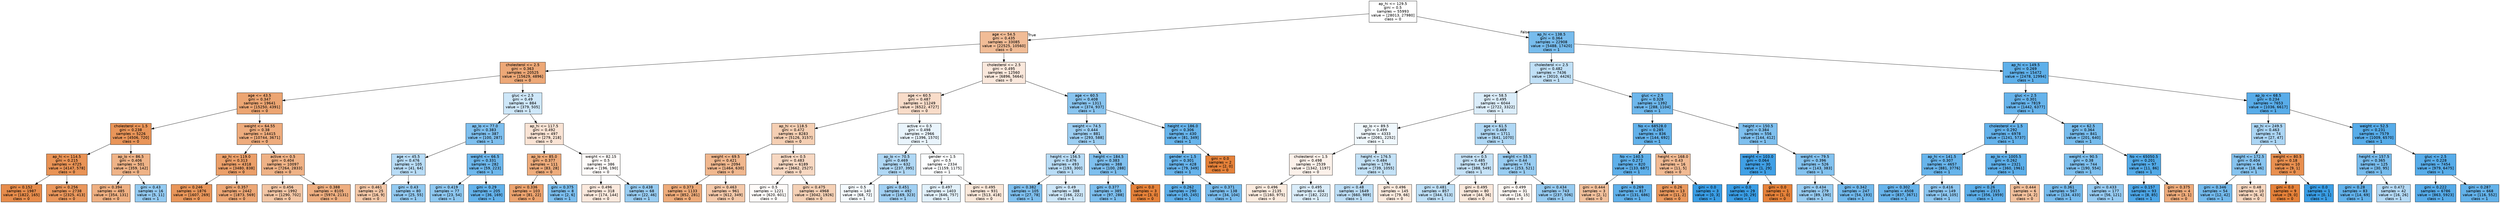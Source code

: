 digraph Tree {
node [shape=box, style="filled", color="black", fontname="helvetica"] ;
edge [fontname="helvetica"] ;
0 [label="ap_hi <= 129.5\ngini = 0.5\nsamples = 55993\nvalue = [28013, 27980]\nclass = 0", fillcolor="#ffffff"] ;
1 [label="age <= 54.5\ngini = 0.435\nsamples = 33085\nvalue = [22525, 10560]\nclass = 0", fillcolor="#f1bc96"] ;
0 -> 1 [labeldistance=2.5, labelangle=45, headlabel="True"] ;
2 [label="cholesterol <= 2.5\ngini = 0.363\nsamples = 20525\nvalue = [15629, 4896]\nclass = 0", fillcolor="#eda877"] ;
1 -> 2 ;
3 [label="age <= 43.5\ngini = 0.347\nsamples = 19641\nvalue = [15250, 4391]\nclass = 0", fillcolor="#eca572"] ;
2 -> 3 ;
4 [label="cholesterol <= 1.5\ngini = 0.238\nsamples = 5226\nvalue = [4506, 720]\nclass = 0", fillcolor="#e99559"] ;
3 -> 4 ;
5 [label="ap_hi <= 114.5\ngini = 0.215\nsamples = 4725\nvalue = [4147, 578]\nclass = 0", fillcolor="#e99355"] ;
4 -> 5 ;
6 [label="gini = 0.152\nsamples = 1987\nvalue = [1822, 165]\nclass = 0", fillcolor="#e78c4b"] ;
5 -> 6 ;
7 [label="gini = 0.256\nsamples = 2738\nvalue = [2325, 413]\nclass = 0", fillcolor="#ea975c"] ;
5 -> 7 ;
8 [label="ap_lo <= 86.5\ngini = 0.406\nsamples = 501\nvalue = [359, 142]\nclass = 0", fillcolor="#efb387"] ;
4 -> 8 ;
9 [label="gini = 0.394\nsamples = 485\nvalue = [354, 131]\nclass = 0", fillcolor="#efb082"] ;
8 -> 9 ;
10 [label="gini = 0.43\nsamples = 16\nvalue = [5, 11]\nclass = 1", fillcolor="#93caf1"] ;
8 -> 10 ;
11 [label="weight <= 64.55\ngini = 0.38\nsamples = 14415\nvalue = [10744, 3671]\nclass = 0", fillcolor="#eeac7d"] ;
3 -> 11 ;
12 [label="ap_hi <= 119.0\ngini = 0.313\nsamples = 4318\nvalue = [3480, 838]\nclass = 0", fillcolor="#eb9f69"] ;
11 -> 12 ;
13 [label="gini = 0.246\nsamples = 1876\nvalue = [1607, 269]\nclass = 0", fillcolor="#e9965a"] ;
12 -> 13 ;
14 [label="gini = 0.357\nsamples = 2442\nvalue = [1873, 569]\nclass = 0", fillcolor="#eda775"] ;
12 -> 14 ;
15 [label="active <= 0.5\ngini = 0.404\nsamples = 10097\nvalue = [7264, 2833]\nclass = 0", fillcolor="#efb286"] ;
11 -> 15 ;
16 [label="gini = 0.456\nsamples = 1992\nvalue = [1290, 702]\nclass = 0", fillcolor="#f3c6a5"] ;
15 -> 16 ;
17 [label="gini = 0.388\nsamples = 8105\nvalue = [5974, 2131]\nclass = 0", fillcolor="#eeae80"] ;
15 -> 17 ;
18 [label="gluc <= 2.5\ngini = 0.49\nsamples = 884\nvalue = [379, 505]\nclass = 1", fillcolor="#cee7f9"] ;
2 -> 18 ;
19 [label="ap_lo <= 77.0\ngini = 0.383\nsamples = 387\nvalue = [100, 287]\nclass = 1", fillcolor="#7ebfee"] ;
18 -> 19 ;
20 [label="age <= 45.5\ngini = 0.476\nsamples = 105\nvalue = [41, 64]\nclass = 1", fillcolor="#b8dcf6"] ;
19 -> 20 ;
21 [label="gini = 0.461\nsamples = 25\nvalue = [16, 9]\nclass = 0", fillcolor="#f4c8a8"] ;
20 -> 21 ;
22 [label="gini = 0.43\nsamples = 80\nvalue = [25, 55]\nclass = 1", fillcolor="#93caf1"] ;
20 -> 22 ;
23 [label="weight <= 66.5\ngini = 0.331\nsamples = 282\nvalue = [59, 223]\nclass = 1", fillcolor="#6db7ec"] ;
19 -> 23 ;
24 [label="gini = 0.419\nsamples = 77\nvalue = [23, 54]\nclass = 1", fillcolor="#8dc7f0"] ;
23 -> 24 ;
25 [label="gini = 0.29\nsamples = 205\nvalue = [36, 169]\nclass = 1", fillcolor="#63b2eb"] ;
23 -> 25 ;
26 [label="ap_hi <= 117.5\ngini = 0.492\nsamples = 497\nvalue = [279, 218]\nclass = 0", fillcolor="#f9e3d4"] ;
18 -> 26 ;
27 [label="ap_lo <= 85.0\ngini = 0.377\nsamples = 111\nvalue = [83, 28]\nclass = 0", fillcolor="#eeac7c"] ;
26 -> 27 ;
28 [label="gini = 0.336\nsamples = 103\nvalue = [81, 22]\nclass = 0", fillcolor="#eca36f"] ;
27 -> 28 ;
29 [label="gini = 0.375\nsamples = 8\nvalue = [2, 6]\nclass = 1", fillcolor="#7bbeee"] ;
27 -> 29 ;
30 [label="weight <= 82.15\ngini = 0.5\nsamples = 386\nvalue = [196, 190]\nclass = 0", fillcolor="#fefbf9"] ;
26 -> 30 ;
31 [label="gini = 0.496\nsamples = 318\nvalue = [174, 144]\nclass = 0", fillcolor="#fbe9dd"] ;
30 -> 31 ;
32 [label="gini = 0.438\nsamples = 68\nvalue = [22, 46]\nclass = 1", fillcolor="#98ccf1"] ;
30 -> 32 ;
33 [label="cholesterol <= 2.5\ngini = 0.495\nsamples = 12560\nvalue = [6896, 5664]\nclass = 0", fillcolor="#fae8dc"] ;
1 -> 33 ;
34 [label="age <= 60.5\ngini = 0.487\nsamples = 11249\nvalue = [6522, 4727]\nclass = 0", fillcolor="#f8dcc9"] ;
33 -> 34 ;
35 [label="ap_hi <= 118.5\ngini = 0.472\nsamples = 8283\nvalue = [5126, 3157]\nclass = 0", fillcolor="#f5cfb3"] ;
34 -> 35 ;
36 [label="weight <= 69.5\ngini = 0.421\nsamples = 2094\nvalue = [1464, 630]\nclass = 0", fillcolor="#f0b78e"] ;
35 -> 36 ;
37 [label="gini = 0.373\nsamples = 1133\nvalue = [852, 281]\nclass = 0", fillcolor="#eeab7a"] ;
36 -> 37 ;
38 [label="gini = 0.463\nsamples = 961\nvalue = [612, 349]\nclass = 0", fillcolor="#f4c9aa"] ;
36 -> 38 ;
39 [label="active <= 0.5\ngini = 0.483\nsamples = 6189\nvalue = [3662, 2527]\nclass = 0", fillcolor="#f7d8c2"] ;
35 -> 39 ;
40 [label="gini = 0.5\nsamples = 1221\nvalue = [620, 601]\nclass = 0", fillcolor="#fefbf9"] ;
39 -> 40 ;
41 [label="gini = 0.475\nsamples = 4968\nvalue = [3042, 1926]\nclass = 0", fillcolor="#f5d1b6"] ;
39 -> 41 ;
42 [label="active <= 0.5\ngini = 0.498\nsamples = 2966\nvalue = [1396, 1570]\nclass = 1", fillcolor="#e9f4fc"] ;
34 -> 42 ;
43 [label="ap_lo <= 70.5\ngini = 0.469\nsamples = 632\nvalue = [237, 395]\nclass = 1", fillcolor="#b0d8f5"] ;
42 -> 43 ;
44 [label="gini = 0.5\nsamples = 140\nvalue = [68, 72]\nclass = 1", fillcolor="#f4fafe"] ;
43 -> 44 ;
45 [label="gini = 0.451\nsamples = 492\nvalue = [169, 323]\nclass = 1", fillcolor="#a1d0f3"] ;
43 -> 45 ;
46 [label="gender <= 1.5\ngini = 0.5\nsamples = 2334\nvalue = [1159, 1175]\nclass = 1", fillcolor="#fcfeff"] ;
42 -> 46 ;
47 [label="gini = 0.497\nsamples = 1403\nvalue = [646, 757]\nclass = 1", fillcolor="#e2f1fb"] ;
46 -> 47 ;
48 [label="gini = 0.495\nsamples = 931\nvalue = [513, 418]\nclass = 0", fillcolor="#fae8da"] ;
46 -> 48 ;
49 [label="age <= 60.5\ngini = 0.408\nsamples = 1311\nvalue = [374, 937]\nclass = 1", fillcolor="#88c4ef"] ;
33 -> 49 ;
50 [label="weight <= 74.5\ngini = 0.444\nsamples = 881\nvalue = [293, 588]\nclass = 1", fillcolor="#9ccef2"] ;
49 -> 50 ;
51 [label="height <= 156.5\ngini = 0.476\nsamples = 493\nvalue = [193, 300]\nclass = 1", fillcolor="#b8dcf6"] ;
50 -> 51 ;
52 [label="gini = 0.382\nsamples = 105\nvalue = [27, 78]\nclass = 1", fillcolor="#7ebfee"] ;
51 -> 52 ;
53 [label="gini = 0.49\nsamples = 388\nvalue = [166, 222]\nclass = 1", fillcolor="#cde6f8"] ;
51 -> 53 ;
54 [label="height <= 184.5\ngini = 0.383\nsamples = 388\nvalue = [100, 288]\nclass = 1", fillcolor="#7ebfee"] ;
50 -> 54 ;
55 [label="gini = 0.377\nsamples = 385\nvalue = [97, 288]\nclass = 1", fillcolor="#7cbeee"] ;
54 -> 55 ;
56 [label="gini = 0.0\nsamples = 3\nvalue = [3, 0]\nclass = 0", fillcolor="#e58139"] ;
54 -> 56 ;
57 [label="height <= 186.0\ngini = 0.306\nsamples = 430\nvalue = [81, 349]\nclass = 1", fillcolor="#67b4eb"] ;
49 -> 57 ;
58 [label="gender <= 1.5\ngini = 0.301\nsamples = 428\nvalue = [79, 349]\nclass = 1", fillcolor="#66b3eb"] ;
57 -> 58 ;
59 [label="gini = 0.262\nsamples = 290\nvalue = [45, 245]\nclass = 1", fillcolor="#5dafea"] ;
58 -> 59 ;
60 [label="gini = 0.371\nsamples = 138\nvalue = [34, 104]\nclass = 1", fillcolor="#7abdee"] ;
58 -> 60 ;
61 [label="gini = 0.0\nsamples = 2\nvalue = [2, 0]\nclass = 0", fillcolor="#e58139"] ;
57 -> 61 ;
62 [label="ap_hi <= 138.5\ngini = 0.364\nsamples = 22908\nvalue = [5488, 17420]\nclass = 1", fillcolor="#77bced"] ;
0 -> 62 [labeldistance=2.5, labelangle=-45, headlabel="False"] ;
63 [label="cholesterol <= 2.5\ngini = 0.482\nsamples = 7436\nvalue = [3010, 4426]\nclass = 1", fillcolor="#c0e0f7"] ;
62 -> 63 ;
64 [label="age <= 58.5\ngini = 0.495\nsamples = 6044\nvalue = [2722, 3322]\nclass = 1", fillcolor="#dbedfa"] ;
63 -> 64 ;
65 [label="ap_lo <= 89.5\ngini = 0.499\nsamples = 4333\nvalue = [2081, 2252]\nclass = 1", fillcolor="#f0f8fd"] ;
64 -> 65 ;
66 [label="cholesterol <= 1.5\ngini = 0.498\nsamples = 2539\nvalue = [1342, 1197]\nclass = 0", fillcolor="#fcf1ea"] ;
65 -> 66 ;
67 [label="gini = 0.496\nsamples = 2135\nvalue = [1160, 975]\nclass = 0", fillcolor="#fbebdf"] ;
66 -> 67 ;
68 [label="gini = 0.495\nsamples = 404\nvalue = [182, 222]\nclass = 1", fillcolor="#dbedfa"] ;
66 -> 68 ;
69 [label="height <= 176.5\ngini = 0.484\nsamples = 1794\nvalue = [739, 1055]\nclass = 1", fillcolor="#c4e2f7"] ;
65 -> 69 ;
70 [label="gini = 0.48\nsamples = 1649\nvalue = [660, 989]\nclass = 1", fillcolor="#bddef6"] ;
69 -> 70 ;
71 [label="gini = 0.496\nsamples = 145\nvalue = [79, 66]\nclass = 0", fillcolor="#fbeade"] ;
69 -> 71 ;
72 [label="age <= 61.5\ngini = 0.469\nsamples = 1711\nvalue = [641, 1070]\nclass = 1", fillcolor="#b0d8f5"] ;
64 -> 72 ;
73 [label="smoke <= 0.5\ngini = 0.485\nsamples = 937\nvalue = [388, 549]\nclass = 1", fillcolor="#c5e2f7"] ;
72 -> 73 ;
74 [label="gini = 0.481\nsamples = 857\nvalue = [344, 513]\nclass = 1", fillcolor="#bedff6"] ;
73 -> 74 ;
75 [label="gini = 0.495\nsamples = 80\nvalue = [44, 36]\nclass = 0", fillcolor="#fae8db"] ;
73 -> 75 ;
76 [label="weight <= 55.5\ngini = 0.44\nsamples = 774\nvalue = [253, 521]\nclass = 1", fillcolor="#99cdf2"] ;
72 -> 76 ;
77 [label="gini = 0.499\nsamples = 31\nvalue = [16, 15]\nclass = 0", fillcolor="#fdf7f3"] ;
76 -> 77 ;
78 [label="gini = 0.434\nsamples = 743\nvalue = [237, 506]\nclass = 1", fillcolor="#96cbf1"] ;
76 -> 78 ;
79 [label="gluc <= 2.5\ngini = 0.328\nsamples = 1392\nvalue = [288, 1104]\nclass = 1", fillcolor="#6db7ec"] ;
63 -> 79 ;
80 [label="No <= 68528.0\ngini = 0.285\nsamples = 836\nvalue = [144, 692]\nclass = 1", fillcolor="#62b1ea"] ;
79 -> 80 ;
81 [label="No <= 140.5\ngini = 0.272\nsamples = 820\nvalue = [133, 687]\nclass = 1", fillcolor="#5fb0ea"] ;
80 -> 81 ;
82 [label="gini = 0.444\nsamples = 3\nvalue = [2, 1]\nclass = 0", fillcolor="#f2c09c"] ;
81 -> 82 ;
83 [label="gini = 0.269\nsamples = 817\nvalue = [131, 686]\nclass = 1", fillcolor="#5fb0ea"] ;
81 -> 83 ;
84 [label="height <= 168.0\ngini = 0.43\nsamples = 16\nvalue = [11, 5]\nclass = 0", fillcolor="#f1ba93"] ;
80 -> 84 ;
85 [label="gini = 0.26\nsamples = 13\nvalue = [11, 2]\nclass = 0", fillcolor="#ea985d"] ;
84 -> 85 ;
86 [label="gini = 0.0\nsamples = 3\nvalue = [0, 3]\nclass = 1", fillcolor="#399de5"] ;
84 -> 86 ;
87 [label="height <= 150.5\ngini = 0.384\nsamples = 556\nvalue = [144, 412]\nclass = 1", fillcolor="#7ebfee"] ;
79 -> 87 ;
88 [label="weight <= 103.0\ngini = 0.064\nsamples = 30\nvalue = [1, 29]\nclass = 1", fillcolor="#40a0e6"] ;
87 -> 88 ;
89 [label="gini = 0.0\nsamples = 29\nvalue = [0, 29]\nclass = 1", fillcolor="#399de5"] ;
88 -> 89 ;
90 [label="gini = 0.0\nsamples = 1\nvalue = [1, 0]\nclass = 0", fillcolor="#e58139"] ;
88 -> 90 ;
91 [label="weight <= 79.5\ngini = 0.396\nsamples = 526\nvalue = [143, 383]\nclass = 1", fillcolor="#83c2ef"] ;
87 -> 91 ;
92 [label="gini = 0.434\nsamples = 279\nvalue = [89, 190]\nclass = 1", fillcolor="#96cbf1"] ;
91 -> 92 ;
93 [label="gini = 0.342\nsamples = 247\nvalue = [54, 193]\nclass = 1", fillcolor="#70b8ec"] ;
91 -> 93 ;
94 [label="ap_hi <= 149.5\ngini = 0.269\nsamples = 15472\nvalue = [2478, 12994]\nclass = 1", fillcolor="#5fb0ea"] ;
62 -> 94 ;
95 [label="gluc <= 2.5\ngini = 0.301\nsamples = 7819\nvalue = [1442, 6377]\nclass = 1", fillcolor="#66b3eb"] ;
94 -> 95 ;
96 [label="cholesterol <= 1.5\ngini = 0.292\nsamples = 6978\nvalue = [1241, 5737]\nclass = 1", fillcolor="#64b2eb"] ;
95 -> 96 ;
97 [label="ap_hi <= 141.5\ngini = 0.307\nsamples = 4657\nvalue = [881, 3776]\nclass = 1", fillcolor="#67b4eb"] ;
96 -> 97 ;
98 [label="gini = 0.302\nsamples = 4508\nvalue = [837, 3671]\nclass = 1", fillcolor="#66b3eb"] ;
97 -> 98 ;
99 [label="gini = 0.416\nsamples = 149\nvalue = [44, 105]\nclass = 1", fillcolor="#8cc6f0"] ;
97 -> 99 ;
100 [label="ap_lo <= 1005.5\ngini = 0.262\nsamples = 2321\nvalue = [360, 1961]\nclass = 1", fillcolor="#5dafea"] ;
96 -> 100 ;
101 [label="gini = 0.26\nsamples = 2315\nvalue = [356, 1959]\nclass = 1", fillcolor="#5dafea"] ;
100 -> 101 ;
102 [label="gini = 0.444\nsamples = 6\nvalue = [4, 2]\nclass = 0", fillcolor="#f2c09c"] ;
100 -> 102 ;
103 [label="age <= 62.5\ngini = 0.364\nsamples = 841\nvalue = [201, 640]\nclass = 1", fillcolor="#77bced"] ;
95 -> 103 ;
104 [label="weight <= 90.5\ngini = 0.38\nsamples = 744\nvalue = [190, 554]\nclass = 1", fillcolor="#7dbfee"] ;
103 -> 104 ;
105 [label="gini = 0.361\nsamples = 567\nvalue = [134, 433]\nclass = 1", fillcolor="#76bbed"] ;
104 -> 105 ;
106 [label="gini = 0.433\nsamples = 177\nvalue = [56, 121]\nclass = 1", fillcolor="#95caf1"] ;
104 -> 106 ;
107 [label="No <= 65050.5\ngini = 0.201\nsamples = 97\nvalue = [11, 86]\nclass = 1", fillcolor="#52aae8"] ;
103 -> 107 ;
108 [label="gini = 0.157\nsamples = 93\nvalue = [8, 85]\nclass = 1", fillcolor="#4ca6e7"] ;
107 -> 108 ;
109 [label="gini = 0.375\nsamples = 4\nvalue = [3, 1]\nclass = 0", fillcolor="#eeab7b"] ;
107 -> 109 ;
110 [label="ap_lo <= 68.5\ngini = 0.234\nsamples = 7653\nvalue = [1036, 6617]\nclass = 1", fillcolor="#58ace9"] ;
94 -> 110 ;
111 [label="ap_hi <= 249.5\ngini = 0.463\nsamples = 74\nvalue = [27, 47]\nclass = 1", fillcolor="#abd5f4"] ;
110 -> 111 ;
112 [label="height <= 172.5\ngini = 0.404\nsamples = 64\nvalue = [18, 46]\nclass = 1", fillcolor="#86c3ef"] ;
111 -> 112 ;
113 [label="gini = 0.346\nsamples = 54\nvalue = [12, 42]\nclass = 1", fillcolor="#72b9ec"] ;
112 -> 113 ;
114 [label="gini = 0.48\nsamples = 10\nvalue = [6, 4]\nclass = 0", fillcolor="#f6d5bd"] ;
112 -> 114 ;
115 [label="weight <= 80.5\ngini = 0.18\nsamples = 10\nvalue = [9, 1]\nclass = 0", fillcolor="#e88f4f"] ;
111 -> 115 ;
116 [label="gini = 0.0\nsamples = 9\nvalue = [9, 0]\nclass = 0", fillcolor="#e58139"] ;
115 -> 116 ;
117 [label="gini = 0.0\nsamples = 1\nvalue = [0, 1]\nclass = 1", fillcolor="#399de5"] ;
115 -> 117 ;
118 [label="weight <= 52.5\ngini = 0.231\nsamples = 7579\nvalue = [1009, 6570]\nclass = 1", fillcolor="#57ace9"] ;
110 -> 118 ;
119 [label="height <= 157.5\ngini = 0.365\nsamples = 125\nvalue = [30, 95]\nclass = 1", fillcolor="#78bced"] ;
118 -> 119 ;
120 [label="gini = 0.28\nsamples = 83\nvalue = [14, 69]\nclass = 1", fillcolor="#61b1ea"] ;
119 -> 120 ;
121 [label="gini = 0.472\nsamples = 42\nvalue = [16, 26]\nclass = 1", fillcolor="#b3d9f5"] ;
119 -> 121 ;
122 [label="gluc <= 2.5\ngini = 0.228\nsamples = 7454\nvalue = [979, 6475]\nclass = 1", fillcolor="#57ace9"] ;
118 -> 122 ;
123 [label="gini = 0.222\nsamples = 6786\nvalue = [863, 5923]\nclass = 1", fillcolor="#56abe9"] ;
122 -> 123 ;
124 [label="gini = 0.287\nsamples = 668\nvalue = [116, 552]\nclass = 1", fillcolor="#63b2ea"] ;
122 -> 124 ;
}